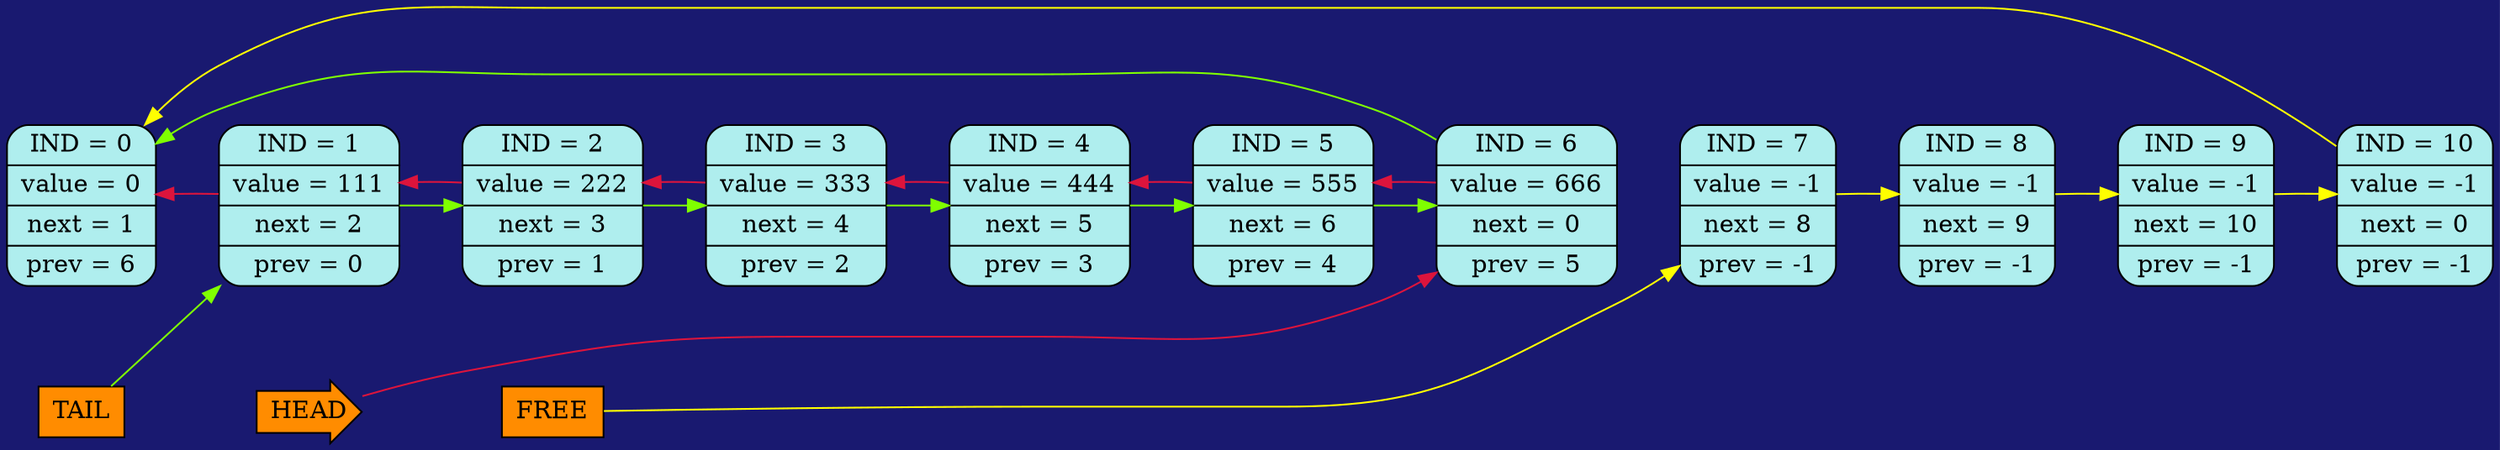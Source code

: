 digraph
{
bgcolor="#191970";
rankdir = LR;
edge[style="invis", weight = 1000000];
IND_0[shape=Mrecord, label = "IND = 0 | value = 0 | next = 1 | prev = 6 ", style="filled",fillcolor="#AFEEEE"]
IND_1[shape=Mrecord, label = "IND = 1 | value = 111 | next = 2 | prev = 0 ", style="filled",fillcolor="#AFEEEE"]
IND_2[shape=Mrecord, label = "IND = 2 | value = 222 | next = 3 | prev = 1 ", style="filled",fillcolor="#AFEEEE"]
IND_3[shape=Mrecord, label = "IND = 3 | value = 333 | next = 4 | prev = 2 ", style="filled",fillcolor="#AFEEEE"]
IND_4[shape=Mrecord, label = "IND = 4 | value = 444 | next = 5 | prev = 3 ", style="filled",fillcolor="#AFEEEE"]
IND_5[shape=Mrecord, label = "IND = 5 | value = 555 | next = 6 | prev = 4 ", style="filled",fillcolor="#AFEEEE"]
IND_6[shape=Mrecord, label = "IND = 6 | value = 666 | next = 0 | prev = 5 ", style="filled",fillcolor="#AFEEEE"]
IND_7[shape=Mrecord, label = "IND = 7 | value = -1 | next = 8 | prev = -1 ", style="filled",fillcolor="#AFEEEE"]
IND_8[shape=Mrecord, label = "IND = 8 | value = -1 | next = 9 | prev = -1 ", style="filled",fillcolor="#AFEEEE"]
IND_9[shape=Mrecord, label = "IND = 9 | value = -1 | next = 10 | prev = -1 ", style="filled",fillcolor="#AFEEEE"]
IND_10[shape=Mrecord, label = "IND = 10 | value = -1 | next = 0 | prev = -1 ", style="filled",fillcolor="#AFEEEE"]
IND_0 -> IND_1
IND_1 -> IND_2
IND_2 -> IND_3
IND_3 -> IND_4
IND_4 -> IND_5
IND_5 -> IND_6
IND_6 -> IND_7
IND_7 -> IND_8
IND_8 -> IND_9
IND_9 -> IND_10
TAIL[shape="rectangle", width = 0.5, height = 0.4, style="filled", fillcolor="#FF8C00"];
HEAD[shape="rarrow", width = 0.5, height = 0.5, style="filled", fillcolor="#FF8C00"];
FREE[shape="rectangle", width = 0.5, height = 0.4, style="filled", fillcolor="#FF8C00"];
{ rank = same; TAIL; IND_0}
TAIL -> HEAD -> FREE
edge[color="#7FFF00", weight = 1, style=""];
IND_1 -> IND_2;
IND_2 -> IND_3;
IND_3 -> IND_4;
IND_4 -> IND_5;
IND_5 -> IND_6;
IND_6 -> IND_0;
IND_7 -> IND_8 [color="#FFFF00"];
IND_8 -> IND_9 [color="#FFFF00"];
IND_9 -> IND_10 [color="#FFFF00"];
IND_10 -> IND_0 [color="#FFFF00"];
TAIL -> IND_1;
FREE -> IND_7 [color="#FFFF00"];
edge[color="#DC143C", weight = 1, style=""];
IND_1 -> IND_0;
IND_2 -> IND_1;
IND_3 -> IND_2;
IND_4 -> IND_3;
IND_5 -> IND_4;
IND_6 -> IND_5;
HEAD -> IND_6;
}
